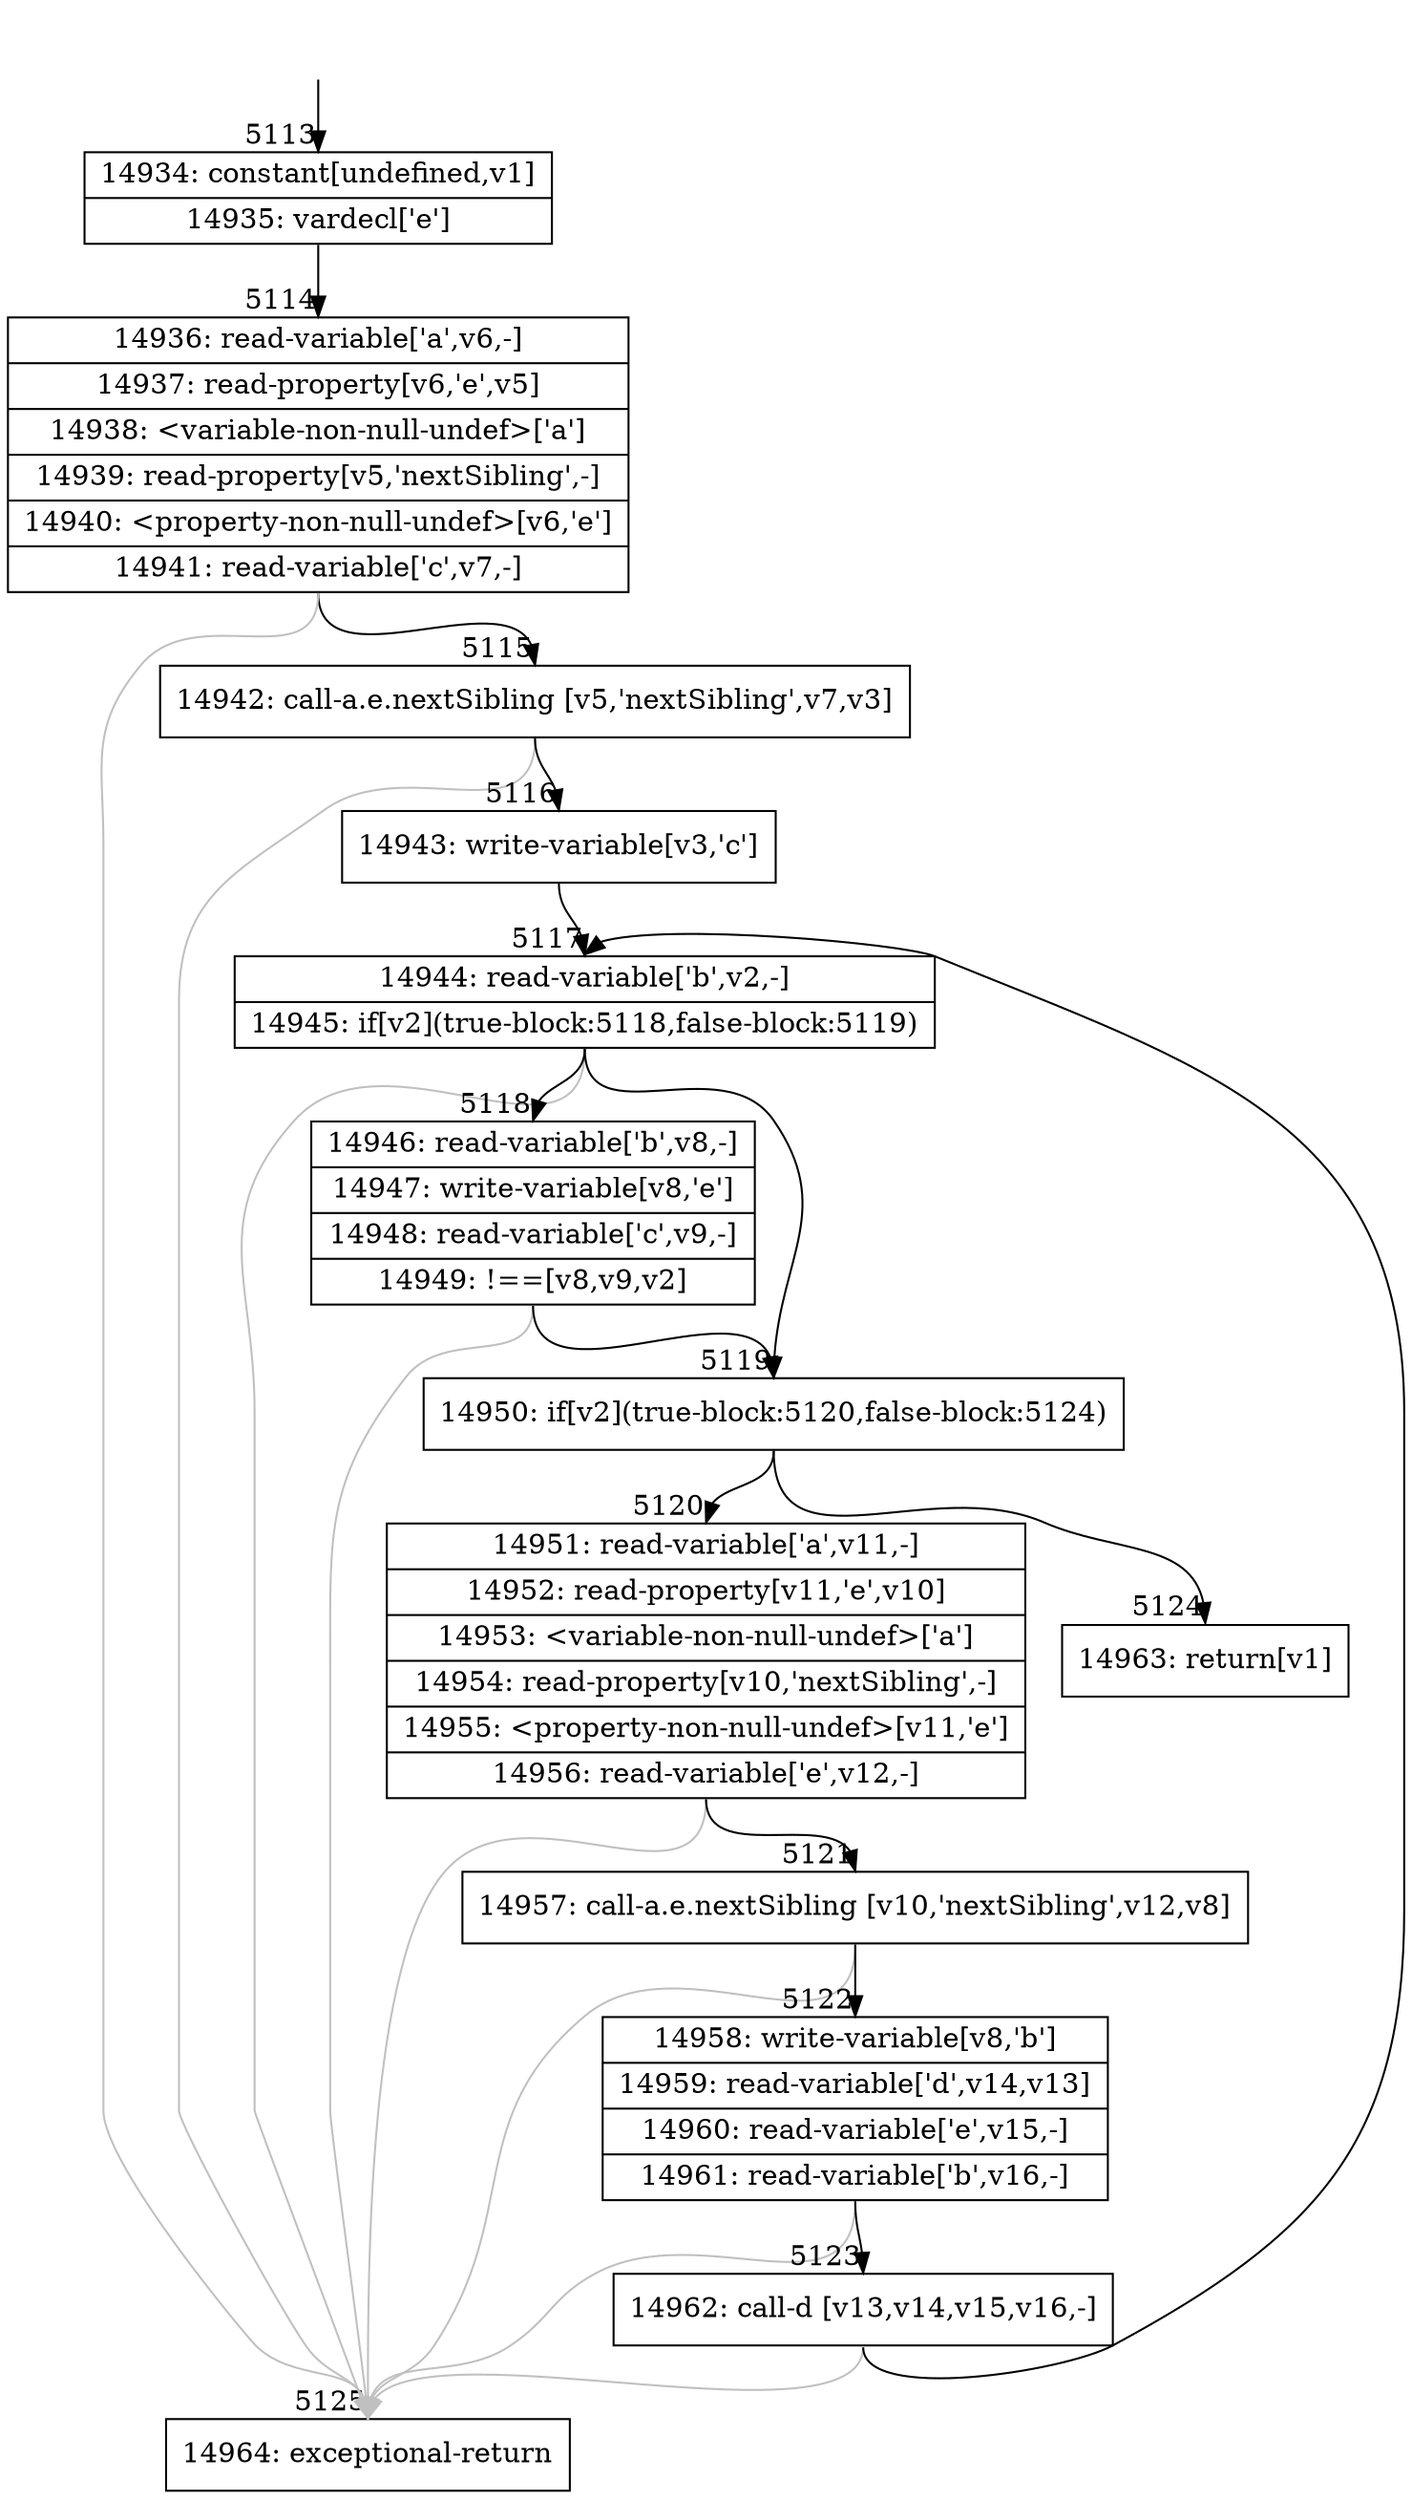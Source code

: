 digraph {
rankdir="TD"
BB_entry431[shape=none,label=""];
BB_entry431 -> BB5113 [tailport=s, headport=n, headlabel="    5113"]
BB5113 [shape=record label="{14934: constant[undefined,v1]|14935: vardecl['e']}" ] 
BB5113 -> BB5114 [tailport=s, headport=n, headlabel="      5114"]
BB5114 [shape=record label="{14936: read-variable['a',v6,-]|14937: read-property[v6,'e',v5]|14938: \<variable-non-null-undef\>['a']|14939: read-property[v5,'nextSibling',-]|14940: \<property-non-null-undef\>[v6,'e']|14941: read-variable['c',v7,-]}" ] 
BB5114 -> BB5115 [tailport=s, headport=n, headlabel="      5115"]
BB5114 -> BB5125 [tailport=s, headport=n, color=gray, headlabel="      5125"]
BB5115 [shape=record label="{14942: call-a.e.nextSibling [v5,'nextSibling',v7,v3]}" ] 
BB5115 -> BB5116 [tailport=s, headport=n, headlabel="      5116"]
BB5115 -> BB5125 [tailport=s, headport=n, color=gray]
BB5116 [shape=record label="{14943: write-variable[v3,'c']}" ] 
BB5116 -> BB5117 [tailport=s, headport=n, headlabel="      5117"]
BB5117 [shape=record label="{14944: read-variable['b',v2,-]|14945: if[v2](true-block:5118,false-block:5119)}" ] 
BB5117 -> BB5119 [tailport=s, headport=n, headlabel="      5119"]
BB5117 -> BB5118 [tailport=s, headport=n, headlabel="      5118"]
BB5117 -> BB5125 [tailport=s, headport=n, color=gray]
BB5118 [shape=record label="{14946: read-variable['b',v8,-]|14947: write-variable[v8,'e']|14948: read-variable['c',v9,-]|14949: !==[v8,v9,v2]}" ] 
BB5118 -> BB5119 [tailport=s, headport=n]
BB5118 -> BB5125 [tailport=s, headport=n, color=gray]
BB5119 [shape=record label="{14950: if[v2](true-block:5120,false-block:5124)}" ] 
BB5119 -> BB5120 [tailport=s, headport=n, headlabel="      5120"]
BB5119 -> BB5124 [tailport=s, headport=n, headlabel="      5124"]
BB5120 [shape=record label="{14951: read-variable['a',v11,-]|14952: read-property[v11,'e',v10]|14953: \<variable-non-null-undef\>['a']|14954: read-property[v10,'nextSibling',-]|14955: \<property-non-null-undef\>[v11,'e']|14956: read-variable['e',v12,-]}" ] 
BB5120 -> BB5121 [tailport=s, headport=n, headlabel="      5121"]
BB5120 -> BB5125 [tailport=s, headport=n, color=gray]
BB5121 [shape=record label="{14957: call-a.e.nextSibling [v10,'nextSibling',v12,v8]}" ] 
BB5121 -> BB5122 [tailport=s, headport=n, headlabel="      5122"]
BB5121 -> BB5125 [tailport=s, headport=n, color=gray]
BB5122 [shape=record label="{14958: write-variable[v8,'b']|14959: read-variable['d',v14,v13]|14960: read-variable['e',v15,-]|14961: read-variable['b',v16,-]}" ] 
BB5122 -> BB5123 [tailport=s, headport=n, headlabel="      5123"]
BB5122 -> BB5125 [tailport=s, headport=n, color=gray]
BB5123 [shape=record label="{14962: call-d [v13,v14,v15,v16,-]}" ] 
BB5123 -> BB5117 [tailport=s, headport=n]
BB5123 -> BB5125 [tailport=s, headport=n, color=gray]
BB5124 [shape=record label="{14963: return[v1]}" ] 
BB5125 [shape=record label="{14964: exceptional-return}" ] 
}
